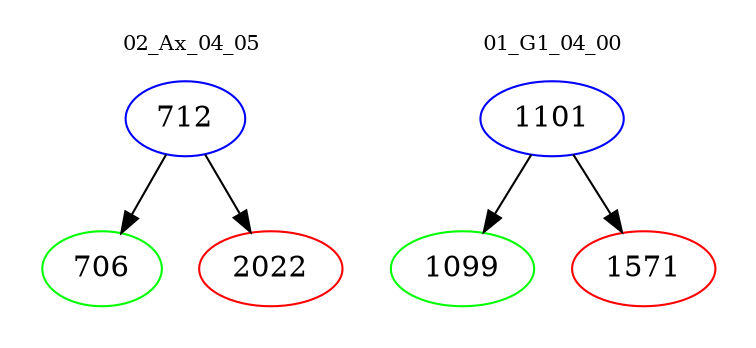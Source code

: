 digraph{
subgraph cluster_0 {
color = white
label = "02_Ax_04_05";
fontsize=10;
T0_712 [label="712", color="blue"]
T0_712 -> T0_706 [color="black"]
T0_706 [label="706", color="green"]
T0_712 -> T0_2022 [color="black"]
T0_2022 [label="2022", color="red"]
}
subgraph cluster_1 {
color = white
label = "01_G1_04_00";
fontsize=10;
T1_1101 [label="1101", color="blue"]
T1_1101 -> T1_1099 [color="black"]
T1_1099 [label="1099", color="green"]
T1_1101 -> T1_1571 [color="black"]
T1_1571 [label="1571", color="red"]
}
}
